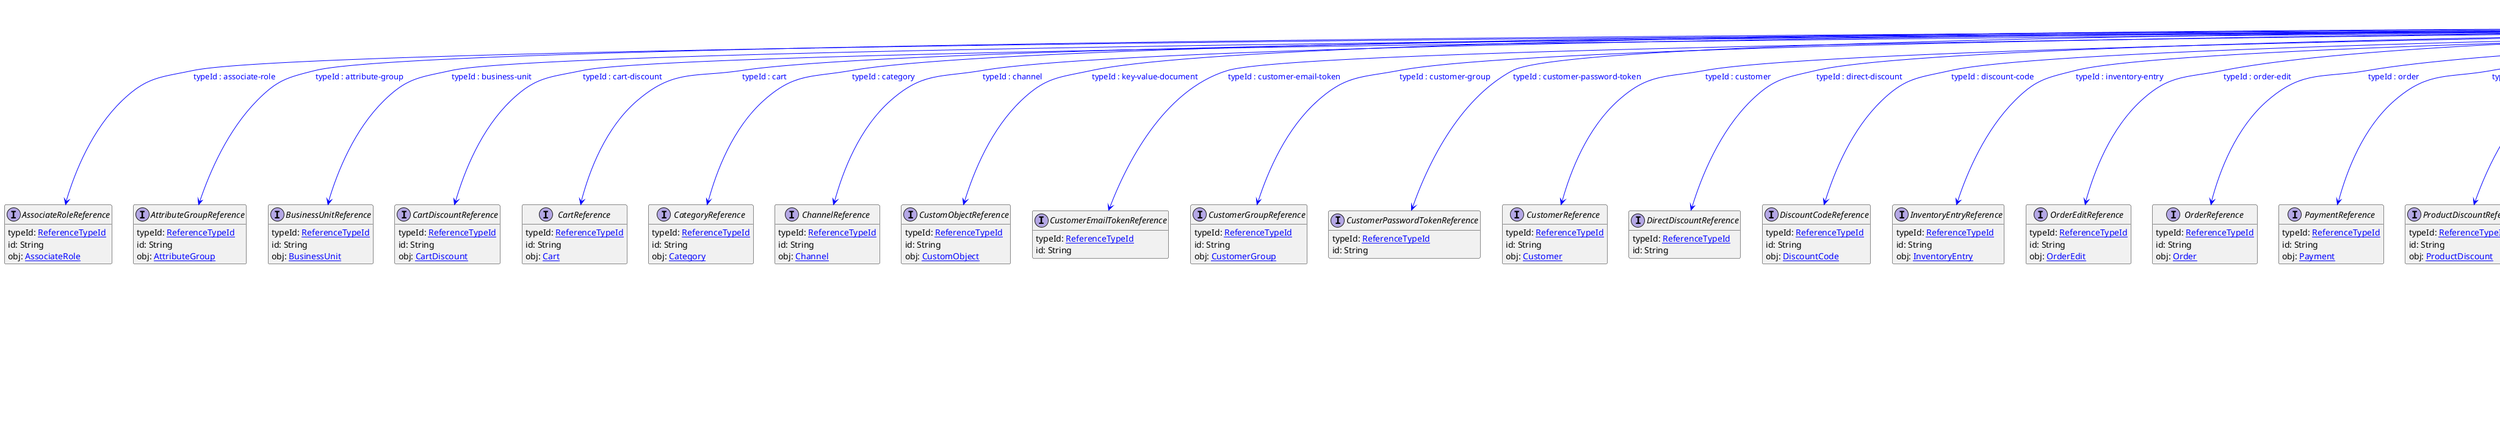 @startuml

hide empty fields
hide empty methods
legend
|= |= line |
|<back:black>   </back>| inheritance |
|<back:green>   </back>| property reference |
|<back:blue>   </back>| discriminated class |
endlegend
interface Reference [[Reference.svg]]  {
    typeId: [[ReferenceTypeId.svg ReferenceTypeId]]
    id: String
}


interface AssociateRoleReference [[AssociateRoleReference.svg]]  {
    typeId: [[ReferenceTypeId.svg ReferenceTypeId]]
    id: String
    obj: [[AssociateRole.svg AssociateRole]]
}
interface AttributeGroupReference [[AttributeGroupReference.svg]]  {
    typeId: [[ReferenceTypeId.svg ReferenceTypeId]]
    id: String
    obj: [[AttributeGroup.svg AttributeGroup]]
}
interface BusinessUnitReference [[BusinessUnitReference.svg]]  {
    typeId: [[ReferenceTypeId.svg ReferenceTypeId]]
    id: String
    obj: [[BusinessUnit.svg BusinessUnit]]
}
interface CartDiscountReference [[CartDiscountReference.svg]]  {
    typeId: [[ReferenceTypeId.svg ReferenceTypeId]]
    id: String
    obj: [[CartDiscount.svg CartDiscount]]
}
interface CartReference [[CartReference.svg]]  {
    typeId: [[ReferenceTypeId.svg ReferenceTypeId]]
    id: String
    obj: [[Cart.svg Cart]]
}
interface CategoryReference [[CategoryReference.svg]]  {
    typeId: [[ReferenceTypeId.svg ReferenceTypeId]]
    id: String
    obj: [[Category.svg Category]]
}
interface ChannelReference [[ChannelReference.svg]]  {
    typeId: [[ReferenceTypeId.svg ReferenceTypeId]]
    id: String
    obj: [[Channel.svg Channel]]
}
interface CustomObjectReference [[CustomObjectReference.svg]]  {
    typeId: [[ReferenceTypeId.svg ReferenceTypeId]]
    id: String
    obj: [[CustomObject.svg CustomObject]]
}
interface CustomerEmailTokenReference [[CustomerEmailTokenReference.svg]]  {
    typeId: [[ReferenceTypeId.svg ReferenceTypeId]]
    id: String
}
interface CustomerGroupReference [[CustomerGroupReference.svg]]  {
    typeId: [[ReferenceTypeId.svg ReferenceTypeId]]
    id: String
    obj: [[CustomerGroup.svg CustomerGroup]]
}
interface CustomerPasswordTokenReference [[CustomerPasswordTokenReference.svg]]  {
    typeId: [[ReferenceTypeId.svg ReferenceTypeId]]
    id: String
}
interface CustomerReference [[CustomerReference.svg]]  {
    typeId: [[ReferenceTypeId.svg ReferenceTypeId]]
    id: String
    obj: [[Customer.svg Customer]]
}
interface DirectDiscountReference [[DirectDiscountReference.svg]]  {
    typeId: [[ReferenceTypeId.svg ReferenceTypeId]]
    id: String
}
interface DiscountCodeReference [[DiscountCodeReference.svg]]  {
    typeId: [[ReferenceTypeId.svg ReferenceTypeId]]
    id: String
    obj: [[DiscountCode.svg DiscountCode]]
}
interface InventoryEntryReference [[InventoryEntryReference.svg]]  {
    typeId: [[ReferenceTypeId.svg ReferenceTypeId]]
    id: String
    obj: [[InventoryEntry.svg InventoryEntry]]
}
interface OrderEditReference [[OrderEditReference.svg]]  {
    typeId: [[ReferenceTypeId.svg ReferenceTypeId]]
    id: String
    obj: [[OrderEdit.svg OrderEdit]]
}
interface OrderReference [[OrderReference.svg]]  {
    typeId: [[ReferenceTypeId.svg ReferenceTypeId]]
    id: String
    obj: [[Order.svg Order]]
}
interface PaymentReference [[PaymentReference.svg]]  {
    typeId: [[ReferenceTypeId.svg ReferenceTypeId]]
    id: String
    obj: [[Payment.svg Payment]]
}
interface ProductDiscountReference [[ProductDiscountReference.svg]]  {
    typeId: [[ReferenceTypeId.svg ReferenceTypeId]]
    id: String
    obj: [[ProductDiscount.svg ProductDiscount]]
}
interface ProductReference [[ProductReference.svg]]  {
    typeId: [[ReferenceTypeId.svg ReferenceTypeId]]
    id: String
    obj: [[Product.svg Product]]
}
interface ProductSelectionReference [[ProductSelectionReference.svg]]  {
    typeId: [[ReferenceTypeId.svg ReferenceTypeId]]
    id: String
    obj: [[ProductSelection.svg ProductSelection]]
}
interface ProductTypeReference [[ProductTypeReference.svg]]  {
    typeId: [[ReferenceTypeId.svg ReferenceTypeId]]
    id: String
    obj: [[ProductType.svg ProductType]]
}
interface QuoteReference [[QuoteReference.svg]]  {
    typeId: [[ReferenceTypeId.svg ReferenceTypeId]]
    id: String
    obj: [[Quote.svg Quote]]
}
interface QuoteRequestReference [[QuoteRequestReference.svg]]  {
    typeId: [[ReferenceTypeId.svg ReferenceTypeId]]
    id: String
    obj: [[QuoteRequest.svg QuoteRequest]]
}
interface ReviewReference [[ReviewReference.svg]]  {
    typeId: [[ReferenceTypeId.svg ReferenceTypeId]]
    id: String
    obj: [[Review.svg Review]]
}
interface ShippingMethodReference [[ShippingMethodReference.svg]]  {
    typeId: [[ReferenceTypeId.svg ReferenceTypeId]]
    id: String
    obj: [[ShippingMethod.svg ShippingMethod]]
}
interface ShoppingListReference [[ShoppingListReference.svg]]  {
    typeId: [[ReferenceTypeId.svg ReferenceTypeId]]
    id: String
    obj: [[ShoppingList.svg ShoppingList]]
}
interface StagedQuoteReference [[StagedQuoteReference.svg]]  {
    typeId: [[ReferenceTypeId.svg ReferenceTypeId]]
    id: String
    obj: [[StagedQuote.svg StagedQuote]]
}
interface StandalonePriceReference [[StandalonePriceReference.svg]]  {
    typeId: [[ReferenceTypeId.svg ReferenceTypeId]]
    id: String
    obj: [[StandalonePrice.svg StandalonePrice]]
}
interface StateReference [[StateReference.svg]]  {
    typeId: [[ReferenceTypeId.svg ReferenceTypeId]]
    id: String
    obj: [[State.svg State]]
}
interface StoreReference [[StoreReference.svg]]  {
    typeId: [[ReferenceTypeId.svg ReferenceTypeId]]
    id: String
    obj: [[Store.svg Store]]
}
interface TaxCategoryReference [[TaxCategoryReference.svg]]  {
    typeId: [[ReferenceTypeId.svg ReferenceTypeId]]
    id: String
    obj: [[TaxCategory.svg TaxCategory]]
}
interface TypeReference [[TypeReference.svg]]  {
    typeId: [[ReferenceTypeId.svg ReferenceTypeId]]
    id: String
    obj: [[Type.svg Type]]
}
interface ZoneReference [[ZoneReference.svg]]  {
    typeId: [[ReferenceTypeId.svg ReferenceTypeId]]
    id: String
    obj: [[Zone.svg Zone]]
}
interface CartDiscount [[CartDiscount.svg]]  {
    id: String
    version: Long
    createdAt: DateTime
    lastModifiedAt: DateTime
    lastModifiedBy: [[LastModifiedBy.svg LastModifiedBy]]
    createdBy: [[CreatedBy.svg CreatedBy]]
    name: [[LocalizedString.svg LocalizedString]]
    key: String
    description: [[LocalizedString.svg LocalizedString]]
    value: [[CartDiscountValue.svg CartDiscountValue]]
    cartPredicate: String
    target: [[CartDiscountTarget.svg CartDiscountTarget]]
    sortOrder: String
    stores: [[StoreKeyReference.svg List<StoreKeyReference>]]
    isActive: Boolean
    validFrom: DateTime
    validUntil: DateTime
    requiresDiscountCode: Boolean
    references: [[Reference.svg List<Reference>]]
    stackingMode: [[StackingMode.svg StackingMode]]
    custom: [[CustomFields.svg CustomFields]]
}
interface DiscountCode [[DiscountCode.svg]]  {
    id: String
    version: Long
    createdAt: DateTime
    lastModifiedAt: DateTime
    key: String
    lastModifiedBy: [[LastModifiedBy.svg LastModifiedBy]]
    createdBy: [[CreatedBy.svg CreatedBy]]
    name: [[LocalizedString.svg LocalizedString]]
    description: [[LocalizedString.svg LocalizedString]]
    code: String
    cartDiscounts: [[CartDiscountReference.svg List<CartDiscountReference>]]
    cartPredicate: String
    isActive: Boolean
    references: [[Reference.svg List<Reference>]]
    maxApplications: Long
    maxApplicationsPerCustomer: Long
    custom: [[CustomFields.svg CustomFields]]
    groups: [[String.svg List<String>]]
    validFrom: DateTime
    validUntil: DateTime
    applicationVersion: Long
}
interface ProductDiscount [[ProductDiscount.svg]]  {
    id: String
    version: Long
    createdAt: DateTime
    lastModifiedAt: DateTime
    lastModifiedBy: [[LastModifiedBy.svg LastModifiedBy]]
    createdBy: [[CreatedBy.svg CreatedBy]]
    name: [[LocalizedString.svg LocalizedString]]
    key: String
    description: [[LocalizedString.svg LocalizedString]]
    value: [[ProductDiscountValue.svg ProductDiscountValue]]
    predicate: String
    sortOrder: String
    isActive: Boolean
    references: [[Reference.svg List<Reference>]]
    validFrom: DateTime
    validUntil: DateTime
}
interface DiscountedLineItemPortion [[DiscountedLineItemPortion.svg]]  {
    discount: [[Reference.svg Reference]]
    discountedAmount: [[TypedMoney.svg TypedMoney]]
}
interface DiscountedLineItemPortionDraft [[DiscountedLineItemPortionDraft.svg]]  {
    discount: [[Reference.svg Reference]]
    discountedAmount: [[TypedMoneyDraft.svg TypedMoneyDraft]]
}
interface DuplicateFieldWithConflictingResourceError [[DuplicateFieldWithConflictingResourceError.svg]]  {
    code: String
    message: String
    field: String
    duplicateValue: [[Object.svg Object]]
    conflictingResource: [[Reference.svg Reference]]
}
interface GraphQLDuplicateFieldWithConflictingResourceError [[GraphQLDuplicateFieldWithConflictingResourceError.svg]]  {
    code: String
    field: String
    duplicateValue: [[Object.svg Object]]
    conflictingResource: [[Reference.svg Reference]]
}
interface ExtensionInput [[ExtensionInput.svg]]  {
    action: [[ExtensionAction.svg ExtensionAction]]
    resource: [[Reference.svg Reference]]
}
interface Message [[Message.svg]]  {
    id: String
    version: Long
    createdAt: DateTime
    lastModifiedAt: DateTime
    lastModifiedBy: [[LastModifiedBy.svg LastModifiedBy]]
    createdBy: [[CreatedBy.svg CreatedBy]]
    sequenceNumber: Long
    resource: [[Reference.svg Reference]]
    resourceVersion: Long
    type: String
    resourceUserProvidedIdentifiers: [[UserProvidedIdentifiers.svg UserProvidedIdentifiers]]
}
interface ReviewRatingSetMessage [[ReviewRatingSetMessage.svg]]  {
    id: String
    version: Long
    createdAt: DateTime
    lastModifiedAt: DateTime
    lastModifiedBy: [[LastModifiedBy.svg LastModifiedBy]]
    createdBy: [[CreatedBy.svg CreatedBy]]
    sequenceNumber: Long
    resource: [[Reference.svg Reference]]
    resourceVersion: Long
    type: String
    resourceUserProvidedIdentifiers: [[UserProvidedIdentifiers.svg UserProvidedIdentifiers]]
    oldRating: Double
    newRating: Double
    includedInStatistics: Boolean
    target: [[Reference.svg Reference]]
}
interface ReviewStateTransitionMessage [[ReviewStateTransitionMessage.svg]]  {
    id: String
    version: Long
    createdAt: DateTime
    lastModifiedAt: DateTime
    lastModifiedBy: [[LastModifiedBy.svg LastModifiedBy]]
    createdBy: [[CreatedBy.svg CreatedBy]]
    sequenceNumber: Long
    resource: [[Reference.svg Reference]]
    resourceVersion: Long
    type: String
    resourceUserProvidedIdentifiers: [[UserProvidedIdentifiers.svg UserProvidedIdentifiers]]
    oldState: [[StateReference.svg StateReference]]
    newState: [[StateReference.svg StateReference]]
    oldIncludedInStatistics: Boolean
    newIncludedInStatistics: Boolean
    target: [[Reference.svg Reference]]
    force: Boolean
}
interface ReviewRatingSetMessagePayload [[ReviewRatingSetMessagePayload.svg]]  {
    type: String
    oldRating: Double
    newRating: Double
    includedInStatistics: Boolean
    target: [[Reference.svg Reference]]
}
interface ReviewStateTransitionMessagePayload [[ReviewStateTransitionMessagePayload.svg]]  {
    type: String
    oldState: [[StateReference.svg StateReference]]
    newState: [[StateReference.svg StateReference]]
    oldIncludedInStatistics: Boolean
    newIncludedInStatistics: Boolean
    target: [[Reference.svg Reference]]
    force: Boolean
}
interface DeliveryPayload [[DeliveryPayload.svg]]  {
    projectKey: String
    notificationType: String
    resource: [[Reference.svg Reference]]
    resourceUserProvidedIdentifiers: [[UserProvidedIdentifiers.svg UserProvidedIdentifiers]]
}
Reference --> AssociateRoleReference #blue;text:blue : "typeId : associate-role"
Reference --> AttributeGroupReference #blue;text:blue : "typeId : attribute-group"
Reference --> BusinessUnitReference #blue;text:blue : "typeId : business-unit"
Reference --> CartDiscountReference #blue;text:blue : "typeId : cart-discount"
Reference --> CartReference #blue;text:blue : "typeId : cart"
Reference --> CategoryReference #blue;text:blue : "typeId : category"
Reference --> ChannelReference #blue;text:blue : "typeId : channel"
Reference --> CustomObjectReference #blue;text:blue : "typeId : key-value-document"
Reference --> CustomerEmailTokenReference #blue;text:blue : "typeId : customer-email-token"
Reference --> CustomerGroupReference #blue;text:blue : "typeId : customer-group"
Reference --> CustomerPasswordTokenReference #blue;text:blue : "typeId : customer-password-token"
Reference --> CustomerReference #blue;text:blue : "typeId : customer"
Reference --> DirectDiscountReference #blue;text:blue : "typeId : direct-discount"
Reference --> DiscountCodeReference #blue;text:blue : "typeId : discount-code"
Reference --> InventoryEntryReference #blue;text:blue : "typeId : inventory-entry"
Reference --> OrderEditReference #blue;text:blue : "typeId : order-edit"
Reference --> OrderReference #blue;text:blue : "typeId : order"
Reference --> PaymentReference #blue;text:blue : "typeId : payment"
Reference --> ProductDiscountReference #blue;text:blue : "typeId : product-discount"
Reference --> ProductReference #blue;text:blue : "typeId : product"
Reference --> ProductSelectionReference #blue;text:blue : "typeId : product-selection"
Reference --> ProductTypeReference #blue;text:blue : "typeId : product-type"
Reference --> QuoteReference #blue;text:blue : "typeId : quote"
Reference --> QuoteRequestReference #blue;text:blue : "typeId : quote-request"
Reference --> ReviewReference #blue;text:blue : "typeId : review"
Reference --> ShippingMethodReference #blue;text:blue : "typeId : shipping-method"
Reference --> ShoppingListReference #blue;text:blue : "typeId : shopping-list"
Reference --> StagedQuoteReference #blue;text:blue : "typeId : staged-quote"
Reference --> StandalonePriceReference #blue;text:blue : "typeId : standalone-price"
Reference --> StateReference #blue;text:blue : "typeId : state"
Reference --> StoreReference #blue;text:blue : "typeId : store"
Reference --> TaxCategoryReference #blue;text:blue : "typeId : tax-category"
Reference --> TypeReference #blue;text:blue : "typeId : type"
Reference --> ZoneReference #blue;text:blue : "typeId : zone"
Reference --> CartDiscount #green;text:green : "references"
Reference --> DiscountCode #green;text:green : "references"
Reference --> ProductDiscount #green;text:green : "references"
Reference --> DiscountedLineItemPortion #green;text:green : "discount"
Reference --> DiscountedLineItemPortionDraft #green;text:green : "discount"
Reference --> DuplicateFieldWithConflictingResourceError #green;text:green : "conflictingResource"
Reference --> GraphQLDuplicateFieldWithConflictingResourceError #green;text:green : "conflictingResource"
Reference --> ExtensionInput #green;text:green : "resource"
Reference --> Message #green;text:green : "resource"
Reference --> ReviewRatingSetMessage #green;text:green : "target"
Reference --> ReviewStateTransitionMessage #green;text:green : "target"
Reference --> ReviewRatingSetMessagePayload #green;text:green : "target"
Reference --> ReviewStateTransitionMessagePayload #green;text:green : "target"
Reference --> DeliveryPayload #green;text:green : "resource"
@enduml
